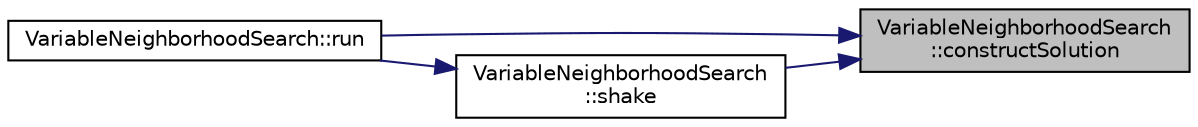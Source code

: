 digraph "VariableNeighborhoodSearch::constructSolution"
{
 // LATEX_PDF_SIZE
  edge [fontname="Helvetica",fontsize="10",labelfontname="Helvetica",labelfontsize="10"];
  node [fontname="Helvetica",fontsize="10",shape=record];
  rankdir="RL";
  Node1 [label="VariableNeighborhoodSearch\l::constructSolution",height=0.2,width=0.4,color="black", fillcolor="grey75", style="filled", fontcolor="black",tooltip="Se encarga de construir la solución, para ello se ha generado un número aleatorio entre el número tot..."];
  Node1 -> Node2 [dir="back",color="midnightblue",fontsize="10",style="solid",fontname="Helvetica"];
  Node2 [label="VariableNeighborhoodSearch::run",height=0.2,width=0.4,color="black", fillcolor="white", style="filled",URL="$class_variable_neighborhood_search.html#a9801bff3a36806d818d300010e0cd529",tooltip="Representa el método que va a realizar la ejecución del algorimo GVNS, para ello se va a partir de un..."];
  Node1 -> Node3 [dir="back",color="midnightblue",fontsize="10",style="solid",fontname="Helvetica"];
  Node3 [label="VariableNeighborhoodSearch\l::shake",height=0.2,width=0.4,color="black", fillcolor="white", style="filled",URL="$class_variable_neighborhood_search.html#a05f4646dcde00cb2efd2f41c34b40465",tooltip="Esta es la función encargada de coger una solución aleatoria en un determinado entorno."];
  Node3 -> Node2 [dir="back",color="midnightblue",fontsize="10",style="solid",fontname="Helvetica"];
}
